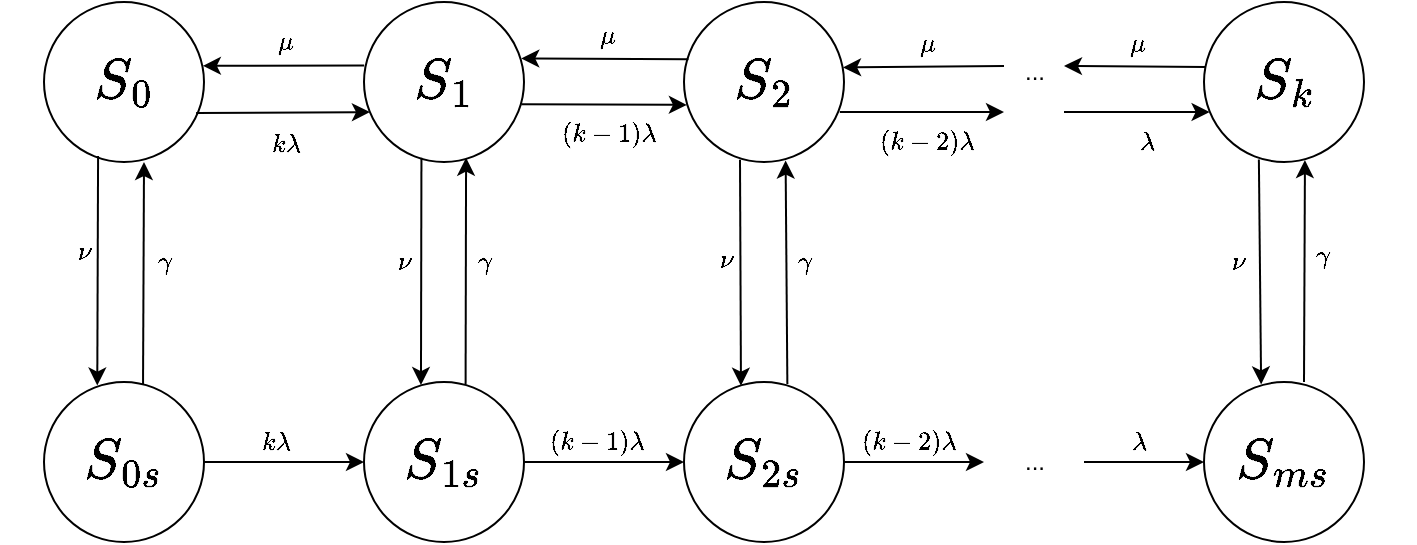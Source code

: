 <mxfile version="21.1.2" type="device">
  <diagram name="Страница 1" id="7LFkOio8whfy6LIMgqHr">
    <mxGraphModel dx="407" dy="477" grid="1" gridSize="10" guides="1" tooltips="1" connect="1" arrows="1" fold="1" page="1" pageScale="1" pageWidth="827" pageHeight="1169" math="1" shadow="0">
      <root>
        <mxCell id="0" />
        <mxCell id="1" parent="0" />
        <mxCell id="OzYki6O7S9MT6wnLtiMj-1" value="&lt;font style=&quot;font-size: 24px;&quot;&gt;$$S_0$$&lt;/font&gt;" style="ellipse;whiteSpace=wrap;html=1;aspect=fixed;" parent="1" vertex="1">
          <mxGeometry x="100" y="180" width="80" height="80" as="geometry" />
        </mxCell>
        <mxCell id="OzYki6O7S9MT6wnLtiMj-2" value="&lt;font style=&quot;font-size: 24px;&quot;&gt;$$S_1$$&lt;/font&gt;" style="ellipse;whiteSpace=wrap;html=1;aspect=fixed;" parent="1" vertex="1">
          <mxGeometry x="260" y="180" width="80" height="80" as="geometry" />
        </mxCell>
        <mxCell id="OzYki6O7S9MT6wnLtiMj-3" value="&lt;font style=&quot;font-size: 24px;&quot;&gt;$$S_2$$&lt;/font&gt;" style="ellipse;whiteSpace=wrap;html=1;aspect=fixed;" parent="1" vertex="1">
          <mxGeometry x="420" y="180" width="80" height="80" as="geometry" />
        </mxCell>
        <mxCell id="OzYki6O7S9MT6wnLtiMj-4" value="&lt;font style=&quot;font-size: 24px;&quot;&gt;$$S_k$$&lt;/font&gt;" style="ellipse;whiteSpace=wrap;html=1;aspect=fixed;" parent="1" vertex="1">
          <mxGeometry x="680" y="180" width="80" height="80" as="geometry" />
        </mxCell>
        <mxCell id="OzYki6O7S9MT6wnLtiMj-6" value="&lt;font style=&quot;font-size: 24px;&quot;&gt;$$S_{0s}$$&lt;/font&gt;" style="ellipse;whiteSpace=wrap;html=1;aspect=fixed;" parent="1" vertex="1">
          <mxGeometry x="100" y="370" width="80" height="80" as="geometry" />
        </mxCell>
        <mxCell id="OzYki6O7S9MT6wnLtiMj-7" value="&lt;font style=&quot;font-size: 24px;&quot;&gt;$$S_{1s}$$&lt;/font&gt;" style="ellipse;whiteSpace=wrap;html=1;aspect=fixed;" parent="1" vertex="1">
          <mxGeometry x="260" y="370" width="80" height="80" as="geometry" />
        </mxCell>
        <mxCell id="OzYki6O7S9MT6wnLtiMj-8" value="&lt;font style=&quot;font-size: 24px;&quot;&gt;$$S_{2s}$$&lt;/font&gt;" style="ellipse;whiteSpace=wrap;html=1;aspect=fixed;" parent="1" vertex="1">
          <mxGeometry x="420" y="370" width="80" height="80" as="geometry" />
        </mxCell>
        <mxCell id="OzYki6O7S9MT6wnLtiMj-9" value="&lt;font style=&quot;font-size: 24px;&quot;&gt;$$S_{ms}$$&lt;/font&gt;" style="ellipse;whiteSpace=wrap;html=1;aspect=fixed;" parent="1" vertex="1">
          <mxGeometry x="680" y="370" width="80" height="80" as="geometry" />
        </mxCell>
        <mxCell id="OzYki6O7S9MT6wnLtiMj-10" value="" style="endArrow=classic;html=1;rounded=0;exitX=0.338;exitY=0.963;exitDx=0;exitDy=0;exitPerimeter=0;entryX=0.333;entryY=0.022;entryDx=0;entryDy=0;entryPerimeter=0;" parent="1" source="OzYki6O7S9MT6wnLtiMj-1" target="OzYki6O7S9MT6wnLtiMj-6" edge="1">
          <mxGeometry width="50" height="50" relative="1" as="geometry">
            <mxPoint x="110" y="340" as="sourcePoint" />
            <mxPoint x="130" y="380" as="targetPoint" />
          </mxGeometry>
        </mxCell>
        <mxCell id="OzYki6O7S9MT6wnLtiMj-18" value="$$\nu$$" style="edgeLabel;html=1;align=center;verticalAlign=middle;resizable=0;points=[];labelBackgroundColor=none;" parent="OzYki6O7S9MT6wnLtiMj-10" connectable="0" vertex="1">
          <mxGeometry x="-0.17" y="-1" relative="1" as="geometry">
            <mxPoint x="-6" as="offset" />
          </mxGeometry>
        </mxCell>
        <mxCell id="OzYki6O7S9MT6wnLtiMj-11" value="" style="endArrow=classic;html=1;rounded=0;exitX=0.619;exitY=0.016;exitDx=0;exitDy=0;exitPerimeter=0;" parent="1" source="OzYki6O7S9MT6wnLtiMj-6" edge="1">
          <mxGeometry width="50" height="50" relative="1" as="geometry">
            <mxPoint x="240" y="410" as="sourcePoint" />
            <mxPoint x="150" y="260" as="targetPoint" />
          </mxGeometry>
        </mxCell>
        <mxCell id="OzYki6O7S9MT6wnLtiMj-22" value="$$\gamma$$" style="edgeLabel;html=1;align=center;verticalAlign=middle;resizable=0;points=[];labelBackgroundColor=none;" parent="OzYki6O7S9MT6wnLtiMj-11" connectable="0" vertex="1">
          <mxGeometry x="0.105" y="-2" relative="1" as="geometry">
            <mxPoint x="8" as="offset" />
          </mxGeometry>
        </mxCell>
        <mxCell id="OzYki6O7S9MT6wnLtiMj-12" value="" style="endArrow=classic;html=1;rounded=0;exitX=0.359;exitY=0.973;exitDx=0;exitDy=0;exitPerimeter=0;entryX=0.356;entryY=0.019;entryDx=0;entryDy=0;entryPerimeter=0;" parent="1" source="OzYki6O7S9MT6wnLtiMj-2" target="OzYki6O7S9MT6wnLtiMj-7" edge="1">
          <mxGeometry width="50" height="50" relative="1" as="geometry">
            <mxPoint x="288.21" y="255" as="sourcePoint" />
            <mxPoint x="288.21" y="370" as="targetPoint" />
          </mxGeometry>
        </mxCell>
        <mxCell id="OzYki6O7S9MT6wnLtiMj-13" value="" style="endArrow=classic;html=1;rounded=0;exitX=0.635;exitY=0.015;exitDx=0;exitDy=0;exitPerimeter=0;entryX=0.638;entryY=0.973;entryDx=0;entryDy=0;entryPerimeter=0;" parent="1" source="OzYki6O7S9MT6wnLtiMj-7" target="OzYki6O7S9MT6wnLtiMj-2" edge="1">
          <mxGeometry width="50" height="50" relative="1" as="geometry">
            <mxPoint x="311.21" y="369" as="sourcePoint" />
            <mxPoint x="311.21" y="258" as="targetPoint" />
          </mxGeometry>
        </mxCell>
        <mxCell id="OzYki6O7S9MT6wnLtiMj-14" value="" style="endArrow=classic;html=1;rounded=0;entryX=0.356;entryY=0.023;entryDx=0;entryDy=0;entryPerimeter=0;exitX=0.35;exitY=0.986;exitDx=0;exitDy=0;exitPerimeter=0;" parent="1" source="OzYki6O7S9MT6wnLtiMj-3" target="OzYki6O7S9MT6wnLtiMj-8" edge="1">
          <mxGeometry width="50" height="50" relative="1" as="geometry">
            <mxPoint x="448" y="260" as="sourcePoint" />
            <mxPoint x="448.21" y="375" as="targetPoint" />
          </mxGeometry>
        </mxCell>
        <mxCell id="OzYki6O7S9MT6wnLtiMj-15" value="" style="endArrow=classic;html=1;rounded=0;exitX=0.646;exitY=0.012;exitDx=0;exitDy=0;exitPerimeter=0;entryX=0.635;entryY=0.991;entryDx=0;entryDy=0;entryPerimeter=0;" parent="1" source="OzYki6O7S9MT6wnLtiMj-8" target="OzYki6O7S9MT6wnLtiMj-3" edge="1">
          <mxGeometry width="50" height="50" relative="1" as="geometry">
            <mxPoint x="471.21" y="370" as="sourcePoint" />
            <mxPoint x="471.21" y="259" as="targetPoint" />
          </mxGeometry>
        </mxCell>
        <mxCell id="OzYki6O7S9MT6wnLtiMj-16" value="" style="endArrow=classic;html=1;rounded=0;exitX=0.343;exitY=0.984;exitDx=0;exitDy=0;exitPerimeter=0;entryX=0.357;entryY=0.015;entryDx=0;entryDy=0;entryPerimeter=0;" parent="1" source="OzYki6O7S9MT6wnLtiMj-4" target="OzYki6O7S9MT6wnLtiMj-9" edge="1">
          <mxGeometry width="50" height="50" relative="1" as="geometry">
            <mxPoint x="708.26" y="255" as="sourcePoint" />
            <mxPoint x="708.26" y="370" as="targetPoint" />
          </mxGeometry>
        </mxCell>
        <mxCell id="OzYki6O7S9MT6wnLtiMj-17" value="" style="endArrow=classic;html=1;rounded=0;entryX=0.631;entryY=0.988;entryDx=0;entryDy=0;entryPerimeter=0;" parent="1" target="OzYki6O7S9MT6wnLtiMj-4" edge="1">
          <mxGeometry width="50" height="50" relative="1" as="geometry">
            <mxPoint x="730" y="370" as="sourcePoint" />
            <mxPoint x="731.26" y="258" as="targetPoint" />
          </mxGeometry>
        </mxCell>
        <mxCell id="OzYki6O7S9MT6wnLtiMj-19" value="$$\nu$$" style="edgeLabel;html=1;align=center;verticalAlign=middle;resizable=0;points=[];labelBackgroundColor=none;" parent="1" connectable="0" vertex="1">
          <mxGeometry x="280.004" y="310.004" as="geometry" />
        </mxCell>
        <mxCell id="OzYki6O7S9MT6wnLtiMj-20" value="$$\nu$$" style="edgeLabel;html=1;align=center;verticalAlign=middle;resizable=0;points=[];labelBackgroundColor=none;" parent="1" connectable="0" vertex="1">
          <mxGeometry x="139.874" y="324.604" as="geometry">
            <mxPoint x="301" y="-16" as="offset" />
          </mxGeometry>
        </mxCell>
        <mxCell id="OzYki6O7S9MT6wnLtiMj-21" value="$$\nu$$" style="edgeLabel;html=1;align=center;verticalAlign=middle;resizable=0;points=[];labelBackgroundColor=none;" parent="1" connectable="0" vertex="1">
          <mxGeometry x="149.874" y="334.604" as="geometry">
            <mxPoint x="547" y="-25" as="offset" />
          </mxGeometry>
        </mxCell>
        <mxCell id="OzYki6O7S9MT6wnLtiMj-23" value="$$\gamma$$" style="edgeLabel;html=1;align=center;verticalAlign=middle;resizable=0;points=[];labelBackgroundColor=none;" parent="1" connectable="0" vertex="1">
          <mxGeometry x="320.005" y="310.0" as="geometry" />
        </mxCell>
        <mxCell id="OzYki6O7S9MT6wnLtiMj-24" value="$$\gamma$$" style="edgeLabel;html=1;align=center;verticalAlign=middle;resizable=0;points=[];labelBackgroundColor=none;" parent="1" connectable="0" vertex="1">
          <mxGeometry x="480.005" y="310.0" as="geometry" />
        </mxCell>
        <mxCell id="OzYki6O7S9MT6wnLtiMj-25" value="$$\gamma$$" style="edgeLabel;html=1;align=center;verticalAlign=middle;resizable=0;points=[];labelBackgroundColor=none;" parent="1" connectable="0" vertex="1">
          <mxGeometry x="370.005" y="360.0" as="geometry">
            <mxPoint x="369" y="-53" as="offset" />
          </mxGeometry>
        </mxCell>
        <mxCell id="OzYki6O7S9MT6wnLtiMj-26" value="" style="endArrow=classic;html=1;rounded=0;exitX=1;exitY=0.5;exitDx=0;exitDy=0;entryX=0;entryY=0.5;entryDx=0;entryDy=0;" parent="1" source="OzYki6O7S9MT6wnLtiMj-6" target="OzYki6O7S9MT6wnLtiMj-7" edge="1">
          <mxGeometry width="50" height="50" relative="1" as="geometry">
            <mxPoint x="380" y="380" as="sourcePoint" />
            <mxPoint x="430" y="330" as="targetPoint" />
          </mxGeometry>
        </mxCell>
        <mxCell id="OzYki6O7S9MT6wnLtiMj-28" value="$$k\lambda$$" style="edgeLabel;html=1;align=center;verticalAlign=middle;resizable=0;points=[];fontColor=default;labelBackgroundColor=none;" parent="OzYki6O7S9MT6wnLtiMj-26" connectable="0" vertex="1">
          <mxGeometry x="-0.1" relative="1" as="geometry">
            <mxPoint y="-10" as="offset" />
          </mxGeometry>
        </mxCell>
        <mxCell id="OzYki6O7S9MT6wnLtiMj-29" value="" style="endArrow=classic;html=1;rounded=0;exitX=1;exitY=0.5;exitDx=0;exitDy=0;entryX=0;entryY=0.5;entryDx=0;entryDy=0;" parent="1" source="OzYki6O7S9MT6wnLtiMj-7" target="OzYki6O7S9MT6wnLtiMj-8" edge="1">
          <mxGeometry width="50" height="50" relative="1" as="geometry">
            <mxPoint x="340" y="409.8" as="sourcePoint" />
            <mxPoint x="420" y="410" as="targetPoint" />
          </mxGeometry>
        </mxCell>
        <mxCell id="OzYki6O7S9MT6wnLtiMj-30" value="$$(k-1)\lambda$$" style="edgeLabel;html=1;align=center;verticalAlign=middle;resizable=0;points=[];fontColor=default;labelBackgroundColor=none;" parent="OzYki6O7S9MT6wnLtiMj-29" connectable="0" vertex="1">
          <mxGeometry x="-0.1" relative="1" as="geometry">
            <mxPoint y="-10" as="offset" />
          </mxGeometry>
        </mxCell>
        <mxCell id="OzYki6O7S9MT6wnLtiMj-31" value="" style="endArrow=classic;html=1;rounded=0;exitX=1;exitY=0.5;exitDx=0;exitDy=0;" parent="1" source="OzYki6O7S9MT6wnLtiMj-8" edge="1">
          <mxGeometry width="50" height="50" relative="1" as="geometry">
            <mxPoint x="500" y="409.71" as="sourcePoint" />
            <mxPoint x="570" y="410" as="targetPoint" />
          </mxGeometry>
        </mxCell>
        <mxCell id="OzYki6O7S9MT6wnLtiMj-32" value="$$(k-2)\lambda$$" style="edgeLabel;html=1;align=center;verticalAlign=middle;resizable=0;points=[];fontColor=default;labelBackgroundColor=none;" parent="OzYki6O7S9MT6wnLtiMj-31" connectable="0" vertex="1">
          <mxGeometry x="-0.1" relative="1" as="geometry">
            <mxPoint y="-10" as="offset" />
          </mxGeometry>
        </mxCell>
        <mxCell id="OzYki6O7S9MT6wnLtiMj-33" value="" style="endArrow=classic;html=1;rounded=0;entryX=0;entryY=0.5;entryDx=0;entryDy=0;" parent="1" target="OzYki6O7S9MT6wnLtiMj-9" edge="1">
          <mxGeometry width="50" height="50" relative="1" as="geometry">
            <mxPoint x="620" y="410" as="sourcePoint" />
            <mxPoint x="680" y="409.71" as="targetPoint" />
          </mxGeometry>
        </mxCell>
        <mxCell id="OzYki6O7S9MT6wnLtiMj-34" value="$$\lambda$$" style="edgeLabel;html=1;align=center;verticalAlign=middle;resizable=0;points=[];fontColor=default;labelBackgroundColor=none;" parent="OzYki6O7S9MT6wnLtiMj-33" connectable="0" vertex="1">
          <mxGeometry x="-0.1" relative="1" as="geometry">
            <mxPoint y="-10" as="offset" />
          </mxGeometry>
        </mxCell>
        <mxCell id="OzYki6O7S9MT6wnLtiMj-35" value="..." style="text;html=1;align=center;verticalAlign=middle;resizable=0;points=[];autosize=1;strokeColor=none;fillColor=none;" parent="1" vertex="1">
          <mxGeometry x="580" y="395" width="30" height="30" as="geometry" />
        </mxCell>
        <mxCell id="OzYki6O7S9MT6wnLtiMj-36" value="..." style="text;html=1;align=center;verticalAlign=middle;resizable=0;points=[];autosize=1;strokeColor=none;fillColor=none;" parent="1" vertex="1">
          <mxGeometry x="580" y="200" width="30" height="30" as="geometry" />
        </mxCell>
        <mxCell id="OzYki6O7S9MT6wnLtiMj-40" value="" style="endArrow=classic;html=1;rounded=0;exitX=0.951;exitY=0.694;exitDx=0;exitDy=0;exitPerimeter=0;entryX=0.037;entryY=0.688;entryDx=0;entryDy=0;entryPerimeter=0;" parent="1" source="OzYki6O7S9MT6wnLtiMj-1" target="OzYki6O7S9MT6wnLtiMj-2" edge="1">
          <mxGeometry width="50" height="50" relative="1" as="geometry">
            <mxPoint x="210" y="280" as="sourcePoint" />
            <mxPoint x="260" y="236" as="targetPoint" />
          </mxGeometry>
        </mxCell>
        <mxCell id="OzYki6O7S9MT6wnLtiMj-42" value="$$k\lambda$$" style="edgeLabel;html=1;align=center;verticalAlign=middle;resizable=0;points=[];labelBackgroundColor=none;" parent="OzYki6O7S9MT6wnLtiMj-40" connectable="0" vertex="1">
          <mxGeometry x="-0.461" y="-1" relative="1" as="geometry">
            <mxPoint x="21" y="14" as="offset" />
          </mxGeometry>
        </mxCell>
        <mxCell id="OzYki6O7S9MT6wnLtiMj-41" value="" style="endArrow=classic;html=1;rounded=0;exitX=0.001;exitY=0.397;exitDx=0;exitDy=0;exitPerimeter=0;entryX=0.993;entryY=0.399;entryDx=0;entryDy=0;entryPerimeter=0;" parent="1" source="OzYki6O7S9MT6wnLtiMj-2" target="OzYki6O7S9MT6wnLtiMj-1" edge="1">
          <mxGeometry width="50" height="50" relative="1" as="geometry">
            <mxPoint x="180" y="210" as="sourcePoint" />
            <mxPoint x="210" y="190" as="targetPoint" />
          </mxGeometry>
        </mxCell>
        <mxCell id="OzYki6O7S9MT6wnLtiMj-43" value="$$\mu$$" style="edgeLabel;html=1;align=center;verticalAlign=middle;resizable=0;points=[];labelBackgroundColor=none;" parent="OzYki6O7S9MT6wnLtiMj-41" connectable="0" vertex="1">
          <mxGeometry x="-0.138" relative="1" as="geometry">
            <mxPoint x="-5" y="-12" as="offset" />
          </mxGeometry>
        </mxCell>
        <mxCell id="OzYki6O7S9MT6wnLtiMj-44" value="" style="endArrow=classic;html=1;rounded=0;exitX=0.984;exitY=0.639;exitDx=0;exitDy=0;exitPerimeter=0;entryX=0.018;entryY=0.643;entryDx=0;entryDy=0;entryPerimeter=0;" parent="1" source="OzYki6O7S9MT6wnLtiMj-2" target="OzYki6O7S9MT6wnLtiMj-3" edge="1">
          <mxGeometry width="50" height="50" relative="1" as="geometry">
            <mxPoint x="340" y="232" as="sourcePoint" />
            <mxPoint x="420" y="231" as="targetPoint" />
          </mxGeometry>
        </mxCell>
        <mxCell id="OzYki6O7S9MT6wnLtiMj-45" value="$$(k-1)\lambda$$" style="edgeLabel;html=1;align=center;verticalAlign=middle;resizable=0;points=[];labelBackgroundColor=none;" parent="OzYki6O7S9MT6wnLtiMj-44" connectable="0" vertex="1">
          <mxGeometry x="-0.461" y="-1" relative="1" as="geometry">
            <mxPoint x="21" y="14" as="offset" />
          </mxGeometry>
        </mxCell>
        <mxCell id="OzYki6O7S9MT6wnLtiMj-46" value="" style="endArrow=classic;html=1;rounded=0;exitX=0.028;exitY=0.358;exitDx=0;exitDy=0;exitPerimeter=0;entryX=0.983;entryY=0.353;entryDx=0;entryDy=0;entryPerimeter=0;" parent="1" source="OzYki6O7S9MT6wnLtiMj-3" target="OzYki6O7S9MT6wnLtiMj-2" edge="1">
          <mxGeometry width="50" height="50" relative="1" as="geometry">
            <mxPoint x="424" y="208" as="sourcePoint" />
            <mxPoint x="343" y="208" as="targetPoint" />
          </mxGeometry>
        </mxCell>
        <mxCell id="OzYki6O7S9MT6wnLtiMj-47" value="$$\mu$$" style="edgeLabel;html=1;align=center;verticalAlign=middle;resizable=0;points=[];labelBackgroundColor=none;" parent="OzYki6O7S9MT6wnLtiMj-46" connectable="0" vertex="1">
          <mxGeometry x="-0.138" relative="1" as="geometry">
            <mxPoint x="-5" y="-12" as="offset" />
          </mxGeometry>
        </mxCell>
        <mxCell id="OzYki6O7S9MT6wnLtiMj-48" value="" style="endArrow=classic;html=1;rounded=0;exitX=0.974;exitY=0.687;exitDx=0;exitDy=0;exitPerimeter=0;entryX=0.037;entryY=0.688;entryDx=0;entryDy=0;entryPerimeter=0;" parent="1" source="OzYki6O7S9MT6wnLtiMj-3" edge="1">
          <mxGeometry width="50" height="50" relative="1" as="geometry">
            <mxPoint x="493" y="236" as="sourcePoint" />
            <mxPoint x="580" y="235" as="targetPoint" />
          </mxGeometry>
        </mxCell>
        <mxCell id="OzYki6O7S9MT6wnLtiMj-49" value="$$(k-2)\lambda$$" style="edgeLabel;html=1;align=center;verticalAlign=middle;resizable=0;points=[];labelBackgroundColor=none;" parent="OzYki6O7S9MT6wnLtiMj-48" connectable="0" vertex="1">
          <mxGeometry x="-0.461" y="-1" relative="1" as="geometry">
            <mxPoint x="21" y="14" as="offset" />
          </mxGeometry>
        </mxCell>
        <mxCell id="OzYki6O7S9MT6wnLtiMj-50" value="" style="endArrow=classic;html=1;rounded=0;entryX=0.994;entryY=0.409;entryDx=0;entryDy=0;entryPerimeter=0;" parent="1" target="OzYki6O7S9MT6wnLtiMj-3" edge="1">
          <mxGeometry width="50" height="50" relative="1" as="geometry">
            <mxPoint x="580" y="212" as="sourcePoint" />
            <mxPoint x="496" y="212" as="targetPoint" />
          </mxGeometry>
        </mxCell>
        <mxCell id="OzYki6O7S9MT6wnLtiMj-51" value="$$\mu$$" style="edgeLabel;html=1;align=center;verticalAlign=middle;resizable=0;points=[];labelBackgroundColor=none;" parent="OzYki6O7S9MT6wnLtiMj-50" connectable="0" vertex="1">
          <mxGeometry x="-0.138" relative="1" as="geometry">
            <mxPoint x="-5" y="-12" as="offset" />
          </mxGeometry>
        </mxCell>
        <mxCell id="OzYki6O7S9MT6wnLtiMj-52" value="" style="endArrow=classic;html=1;rounded=0;entryX=0.035;entryY=0.688;entryDx=0;entryDy=0;entryPerimeter=0;" parent="1" target="OzYki6O7S9MT6wnLtiMj-4" edge="1">
          <mxGeometry width="50" height="50" relative="1" as="geometry">
            <mxPoint x="610" y="235" as="sourcePoint" />
            <mxPoint x="687" y="235" as="targetPoint" />
          </mxGeometry>
        </mxCell>
        <mxCell id="OzYki6O7S9MT6wnLtiMj-53" value="$$\lambda$$" style="edgeLabel;html=1;align=center;verticalAlign=middle;resizable=0;points=[];labelBackgroundColor=none;" parent="OzYki6O7S9MT6wnLtiMj-52" connectable="0" vertex="1">
          <mxGeometry x="-0.461" y="-1" relative="1" as="geometry">
            <mxPoint x="21" y="14" as="offset" />
          </mxGeometry>
        </mxCell>
        <mxCell id="OzYki6O7S9MT6wnLtiMj-54" value="" style="endArrow=classic;html=1;rounded=0;exitX=0.011;exitY=0.406;exitDx=0;exitDy=0;exitPerimeter=0;" parent="1" source="OzYki6O7S9MT6wnLtiMj-4" edge="1">
          <mxGeometry width="50" height="50" relative="1" as="geometry">
            <mxPoint x="680" y="212" as="sourcePoint" />
            <mxPoint x="610" y="212" as="targetPoint" />
          </mxGeometry>
        </mxCell>
        <mxCell id="OzYki6O7S9MT6wnLtiMj-55" value="$$\mu$$" style="edgeLabel;html=1;align=center;verticalAlign=middle;resizable=0;points=[];labelBackgroundColor=none;" parent="OzYki6O7S9MT6wnLtiMj-54" connectable="0" vertex="1">
          <mxGeometry x="-0.138" relative="1" as="geometry">
            <mxPoint x="-5" y="-12" as="offset" />
          </mxGeometry>
        </mxCell>
      </root>
    </mxGraphModel>
  </diagram>
</mxfile>
